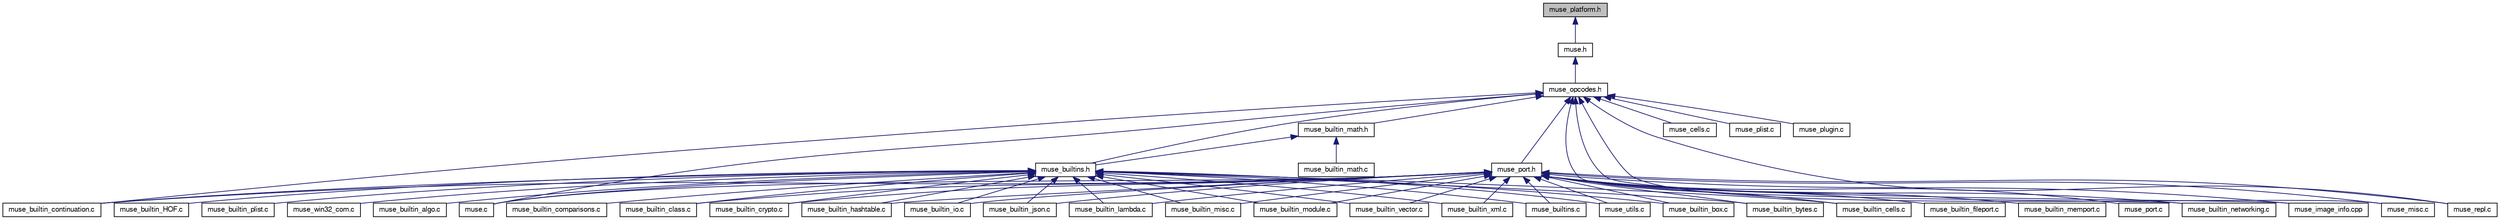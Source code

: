 digraph "muse_platform.h"
{
  edge [fontname="FreeSans",fontsize="10",labelfontname="FreeSans",labelfontsize="10"];
  node [fontname="FreeSans",fontsize="10",shape=record];
  Node1 [label="muse_platform.h",height=0.2,width=0.4,color="black", fillcolor="grey75", style="filled" fontcolor="black"];
  Node1 -> Node2 [dir="back",color="midnightblue",fontsize="10",style="solid",fontname="FreeSans"];
  Node2 [label="muse.h",height=0.2,width=0.4,color="black", fillcolor="white", style="filled",URL="$muse_8h.html"];
  Node2 -> Node3 [dir="back",color="midnightblue",fontsize="10",style="solid",fontname="FreeSans"];
  Node3 [label="muse_opcodes.h",height=0.2,width=0.4,color="black", fillcolor="white", style="filled",URL="$muse__opcodes_8h.html"];
  Node3 -> Node4 [dir="back",color="midnightblue",fontsize="10",style="solid",fontname="FreeSans"];
  Node4 [label="muse.c",height=0.2,width=0.4,color="black", fillcolor="white", style="filled",URL="$muse_8c.html"];
  Node3 -> Node5 [dir="back",color="midnightblue",fontsize="10",style="solid",fontname="FreeSans"];
  Node5 [label="muse_builtins.h",height=0.2,width=0.4,color="black", fillcolor="white", style="filled",URL="$muse__builtins_8h.html"];
  Node5 -> Node4 [dir="back",color="midnightblue",fontsize="10",style="solid",fontname="FreeSans"];
  Node5 -> Node6 [dir="back",color="midnightblue",fontsize="10",style="solid",fontname="FreeSans"];
  Node6 [label="muse_builtin_algo.c",height=0.2,width=0.4,color="black", fillcolor="white", style="filled",URL="$muse__builtin__algo_8c.html"];
  Node5 -> Node7 [dir="back",color="midnightblue",fontsize="10",style="solid",fontname="FreeSans"];
  Node7 [label="muse_builtin_box.c",height=0.2,width=0.4,color="black", fillcolor="white", style="filled",URL="$muse__builtin__box_8c.html"];
  Node5 -> Node8 [dir="back",color="midnightblue",fontsize="10",style="solid",fontname="FreeSans"];
  Node8 [label="muse_builtin_bytes.c",height=0.2,width=0.4,color="black", fillcolor="white", style="filled",URL="$muse__builtin__bytes_8c.html"];
  Node5 -> Node9 [dir="back",color="midnightblue",fontsize="10",style="solid",fontname="FreeSans"];
  Node9 [label="muse_builtin_cells.c",height=0.2,width=0.4,color="black", fillcolor="white", style="filled",URL="$muse__builtin__cells_8c.html"];
  Node5 -> Node10 [dir="back",color="midnightblue",fontsize="10",style="solid",fontname="FreeSans"];
  Node10 [label="muse_builtin_class.c",height=0.2,width=0.4,color="black", fillcolor="white", style="filled",URL="$muse__builtin__class_8c.html"];
  Node5 -> Node11 [dir="back",color="midnightblue",fontsize="10",style="solid",fontname="FreeSans"];
  Node11 [label="muse_builtin_comparisons.c",height=0.2,width=0.4,color="black", fillcolor="white", style="filled",URL="$muse__builtin__comparisons_8c.html"];
  Node5 -> Node12 [dir="back",color="midnightblue",fontsize="10",style="solid",fontname="FreeSans"];
  Node12 [label="muse_builtin_continuation.c",height=0.2,width=0.4,color="black", fillcolor="white", style="filled",URL="$muse__builtin__continuation_8c.html"];
  Node5 -> Node13 [dir="back",color="midnightblue",fontsize="10",style="solid",fontname="FreeSans"];
  Node13 [label="muse_builtin_crypto.c",height=0.2,width=0.4,color="black", fillcolor="white", style="filled",URL="$muse__builtin__crypto_8c.html"];
  Node5 -> Node14 [dir="back",color="midnightblue",fontsize="10",style="solid",fontname="FreeSans"];
  Node14 [label="muse_builtin_hashtable.c",height=0.2,width=0.4,color="black", fillcolor="white", style="filled",URL="$muse__builtin__hashtable_8c.html"];
  Node5 -> Node15 [dir="back",color="midnightblue",fontsize="10",style="solid",fontname="FreeSans"];
  Node15 [label="muse_builtin_HOF.c",height=0.2,width=0.4,color="black", fillcolor="white", style="filled",URL="$muse__builtin__HOF_8c.html"];
  Node5 -> Node16 [dir="back",color="midnightblue",fontsize="10",style="solid",fontname="FreeSans"];
  Node16 [label="muse_builtin_io.c",height=0.2,width=0.4,color="black", fillcolor="white", style="filled",URL="$muse__builtin__io_8c.html"];
  Node5 -> Node17 [dir="back",color="midnightblue",fontsize="10",style="solid",fontname="FreeSans"];
  Node17 [label="muse_builtin_json.c",height=0.2,width=0.4,color="black", fillcolor="white", style="filled",URL="$muse__builtin__json_8c.html"];
  Node5 -> Node18 [dir="back",color="midnightblue",fontsize="10",style="solid",fontname="FreeSans"];
  Node18 [label="muse_builtin_lambda.c",height=0.2,width=0.4,color="black", fillcolor="white", style="filled",URL="$muse__builtin__lambda_8c.html"];
  Node5 -> Node19 [dir="back",color="midnightblue",fontsize="10",style="solid",fontname="FreeSans"];
  Node19 [label="muse_builtin_misc.c",height=0.2,width=0.4,color="black", fillcolor="white", style="filled",URL="$muse__builtin__misc_8c.html"];
  Node5 -> Node20 [dir="back",color="midnightblue",fontsize="10",style="solid",fontname="FreeSans"];
  Node20 [label="muse_builtin_module.c",height=0.2,width=0.4,color="black", fillcolor="white", style="filled",URL="$muse__builtin__module_8c.html"];
  Node5 -> Node21 [dir="back",color="midnightblue",fontsize="10",style="solid",fontname="FreeSans"];
  Node21 [label="muse_builtin_plist.c",height=0.2,width=0.4,color="black", fillcolor="white", style="filled",URL="$muse__builtin__plist_8c.html"];
  Node5 -> Node22 [dir="back",color="midnightblue",fontsize="10",style="solid",fontname="FreeSans"];
  Node22 [label="muse_builtin_vector.c",height=0.2,width=0.4,color="black", fillcolor="white", style="filled",URL="$muse__builtin__vector_8c.html"];
  Node5 -> Node23 [dir="back",color="midnightblue",fontsize="10",style="solid",fontname="FreeSans"];
  Node23 [label="muse_builtin_xml.c",height=0.2,width=0.4,color="black", fillcolor="white", style="filled",URL="$muse__builtin__xml_8c.html"];
  Node5 -> Node24 [dir="back",color="midnightblue",fontsize="10",style="solid",fontname="FreeSans"];
  Node24 [label="muse_builtins.c",height=0.2,width=0.4,color="black", fillcolor="white", style="filled",URL="$muse__builtins_8c.html"];
  Node5 -> Node25 [dir="back",color="midnightblue",fontsize="10",style="solid",fontname="FreeSans"];
  Node25 [label="muse_utils.c",height=0.2,width=0.4,color="black", fillcolor="white", style="filled",URL="$muse__utils_8c.html"];
  Node5 -> Node26 [dir="back",color="midnightblue",fontsize="10",style="solid",fontname="FreeSans"];
  Node26 [label="muse_win32_com.c",height=0.2,width=0.4,color="black", fillcolor="white", style="filled",URL="$muse__win32__com_8c.html"];
  Node3 -> Node27 [dir="back",color="midnightblue",fontsize="10",style="solid",fontname="FreeSans"];
  Node27 [label="muse_builtin_math.h",height=0.2,width=0.4,color="black", fillcolor="white", style="filled",URL="$muse__builtin__math_8h.html"];
  Node27 -> Node5 [dir="back",color="midnightblue",fontsize="10",style="solid",fontname="FreeSans"];
  Node27 -> Node28 [dir="back",color="midnightblue",fontsize="10",style="solid",fontname="FreeSans"];
  Node28 [label="muse_builtin_math.c",height=0.2,width=0.4,color="black", fillcolor="white", style="filled",URL="$muse__builtin__math_8c.html"];
  Node3 -> Node29 [dir="back",color="midnightblue",fontsize="10",style="solid",fontname="FreeSans"];
  Node29 [label="muse_port.h",height=0.2,width=0.4,color="black", fillcolor="white", style="filled",URL="$muse__port_8h.html"];
  Node29 -> Node4 [dir="back",color="midnightblue",fontsize="10",style="solid",fontname="FreeSans"];
  Node29 -> Node7 [dir="back",color="midnightblue",fontsize="10",style="solid",fontname="FreeSans"];
  Node29 -> Node8 [dir="back",color="midnightblue",fontsize="10",style="solid",fontname="FreeSans"];
  Node29 -> Node9 [dir="back",color="midnightblue",fontsize="10",style="solid",fontname="FreeSans"];
  Node29 -> Node10 [dir="back",color="midnightblue",fontsize="10",style="solid",fontname="FreeSans"];
  Node29 -> Node12 [dir="back",color="midnightblue",fontsize="10",style="solid",fontname="FreeSans"];
  Node29 -> Node13 [dir="back",color="midnightblue",fontsize="10",style="solid",fontname="FreeSans"];
  Node29 -> Node30 [dir="back",color="midnightblue",fontsize="10",style="solid",fontname="FreeSans"];
  Node30 [label="muse_builtin_fileport.c",height=0.2,width=0.4,color="black", fillcolor="white", style="filled",URL="$muse__builtin__fileport_8c.html"];
  Node29 -> Node14 [dir="back",color="midnightblue",fontsize="10",style="solid",fontname="FreeSans"];
  Node29 -> Node16 [dir="back",color="midnightblue",fontsize="10",style="solid",fontname="FreeSans"];
  Node29 -> Node17 [dir="back",color="midnightblue",fontsize="10",style="solid",fontname="FreeSans"];
  Node29 -> Node18 [dir="back",color="midnightblue",fontsize="10",style="solid",fontname="FreeSans"];
  Node29 -> Node31 [dir="back",color="midnightblue",fontsize="10",style="solid",fontname="FreeSans"];
  Node31 [label="muse_builtin_memport.c",height=0.2,width=0.4,color="black", fillcolor="white", style="filled",URL="$muse__builtin__memport_8c.html"];
  Node29 -> Node19 [dir="back",color="midnightblue",fontsize="10",style="solid",fontname="FreeSans"];
  Node29 -> Node20 [dir="back",color="midnightblue",fontsize="10",style="solid",fontname="FreeSans"];
  Node29 -> Node32 [dir="back",color="midnightblue",fontsize="10",style="solid",fontname="FreeSans"];
  Node32 [label="muse_builtin_networking.c",height=0.2,width=0.4,color="black", fillcolor="white", style="filled",URL="$muse__builtin__networking_8c.html"];
  Node29 -> Node22 [dir="back",color="midnightblue",fontsize="10",style="solid",fontname="FreeSans"];
  Node29 -> Node23 [dir="back",color="midnightblue",fontsize="10",style="solid",fontname="FreeSans"];
  Node29 -> Node24 [dir="back",color="midnightblue",fontsize="10",style="solid",fontname="FreeSans"];
  Node29 -> Node33 [dir="back",color="midnightblue",fontsize="10",style="solid",fontname="FreeSans"];
  Node33 [label="muse_image_info.cpp",height=0.2,width=0.4,color="black", fillcolor="white", style="filled",URL="$muse__image__info_8cpp.html"];
  Node29 -> Node34 [dir="back",color="midnightblue",fontsize="10",style="solid",fontname="FreeSans"];
  Node34 [label="muse_misc.c",height=0.2,width=0.4,color="black", fillcolor="white", style="filled",URL="$muse__misc_8c.html"];
  Node29 -> Node35 [dir="back",color="midnightblue",fontsize="10",style="solid",fontname="FreeSans"];
  Node35 [label="muse_port.c",height=0.2,width=0.4,color="black", fillcolor="white", style="filled",URL="$muse__port_8c.html"];
  Node29 -> Node36 [dir="back",color="midnightblue",fontsize="10",style="solid",fontname="FreeSans"];
  Node36 [label="muse_repl.c",height=0.2,width=0.4,color="black", fillcolor="white", style="filled",URL="$muse__repl_8c.html"];
  Node29 -> Node25 [dir="back",color="midnightblue",fontsize="10",style="solid",fontname="FreeSans"];
  Node3 -> Node12 [dir="back",color="midnightblue",fontsize="10",style="solid",fontname="FreeSans"];
  Node3 -> Node32 [dir="back",color="midnightblue",fontsize="10",style="solid",fontname="FreeSans"];
  Node3 -> Node37 [dir="back",color="midnightblue",fontsize="10",style="solid",fontname="FreeSans"];
  Node37 [label="muse_cells.c",height=0.2,width=0.4,color="black", fillcolor="white", style="filled",URL="$muse__cells_8c.html"];
  Node3 -> Node33 [dir="back",color="midnightblue",fontsize="10",style="solid",fontname="FreeSans"];
  Node3 -> Node34 [dir="back",color="midnightblue",fontsize="10",style="solid",fontname="FreeSans"];
  Node3 -> Node38 [dir="back",color="midnightblue",fontsize="10",style="solid",fontname="FreeSans"];
  Node38 [label="muse_plist.c",height=0.2,width=0.4,color="black", fillcolor="white", style="filled",URL="$muse__plist_8c.html"];
  Node3 -> Node39 [dir="back",color="midnightblue",fontsize="10",style="solid",fontname="FreeSans"];
  Node39 [label="muse_plugin.c",height=0.2,width=0.4,color="black", fillcolor="white", style="filled",URL="$muse__plugin_8c.html"];
  Node3 -> Node36 [dir="back",color="midnightblue",fontsize="10",style="solid",fontname="FreeSans"];
}
